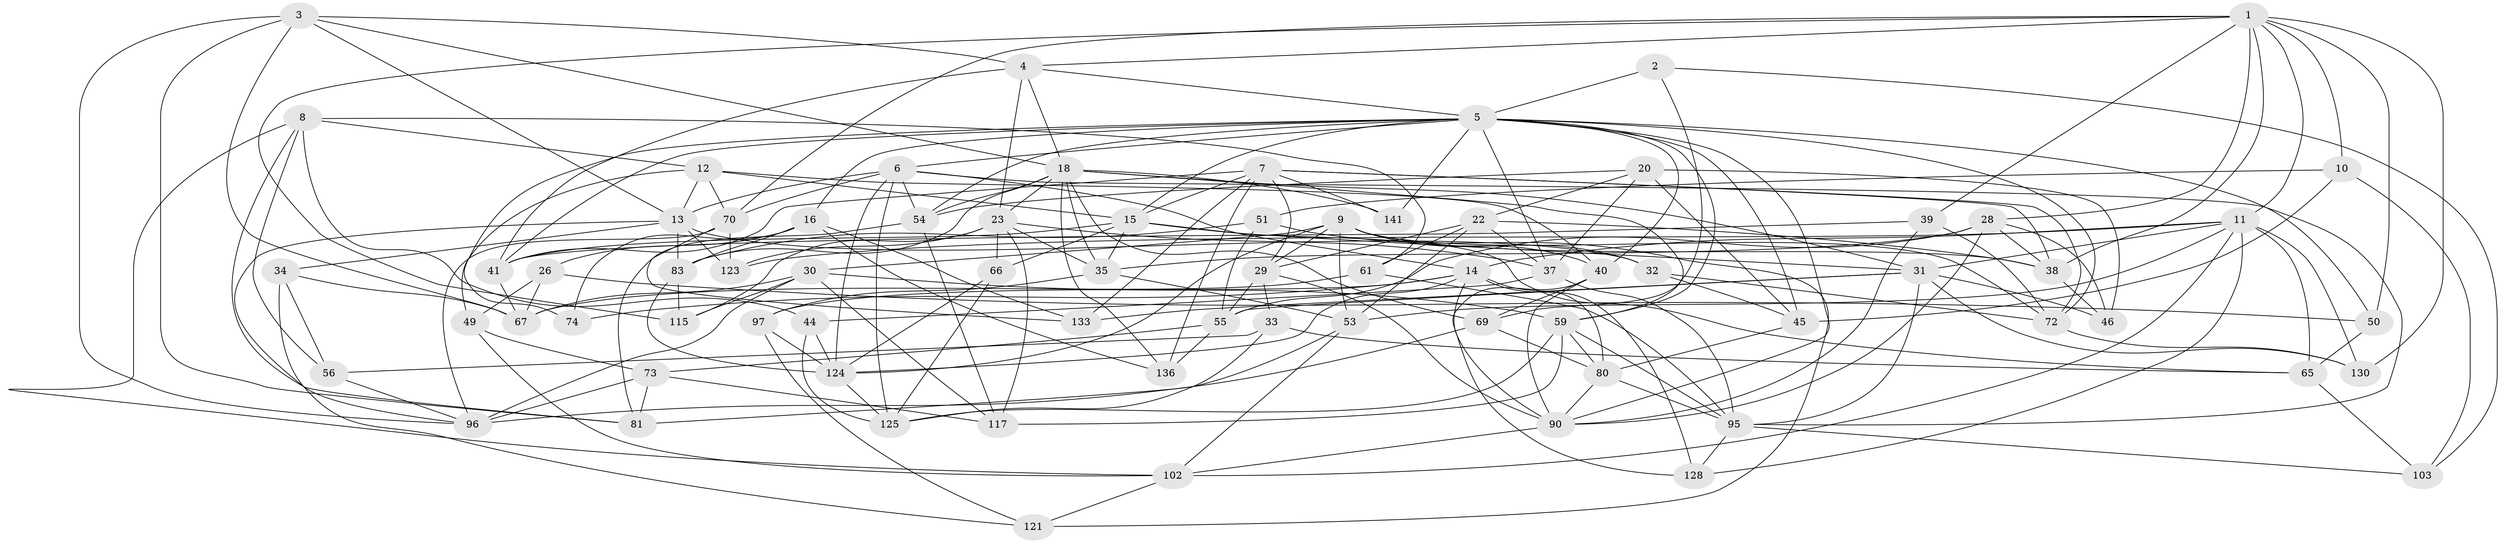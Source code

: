 // original degree distribution, {4: 1.0}
// Generated by graph-tools (version 1.1) at 2025/16/03/09/25 04:16:14]
// undirected, 74 vertices, 214 edges
graph export_dot {
graph [start="1"]
  node [color=gray90,style=filled];
  1 [super="+108+101"];
  2;
  3 [super="+112"];
  4 [super="+68"];
  5 [super="+91+19+17"];
  6 [super="+48+99"];
  7 [super="+78+57"];
  8 [super="+79"];
  9 [super="+58+36"];
  10;
  11 [super="+60+24"];
  12 [super="+88"];
  13 [super="+137+84"];
  14 [super="+92+75"];
  15 [super="+62+129"];
  16 [super="+106"];
  18 [super="+21+25+42"];
  20 [super="+71"];
  22 [super="+47"];
  23 [super="+27"];
  26;
  28 [super="+116"];
  29 [super="+119"];
  30 [super="+64"];
  31 [super="+85"];
  32;
  33;
  34;
  35 [super="+52"];
  37 [super="+122"];
  38 [super="+126"];
  39;
  40 [super="+43"];
  41 [super="+77"];
  44;
  45 [super="+63"];
  46;
  49;
  50;
  51;
  53 [super="+132"];
  54 [super="+86"];
  55 [super="+134"];
  56;
  59 [super="+110+113"];
  61;
  65 [super="+82"];
  66;
  67 [super="+139"];
  69 [super="+93"];
  70 [super="+89"];
  72 [super="+135"];
  73 [super="+147"];
  74;
  80 [super="+114"];
  81 [super="+98"];
  83 [super="+107"];
  90 [super="+100"];
  95 [super="+111"];
  96 [super="+109"];
  97;
  102 [super="+120"];
  103;
  115;
  117 [super="+131"];
  121;
  123;
  124 [super="+127"];
  125 [super="+142"];
  128;
  130;
  133;
  136;
  141;
  1 -- 70;
  1 -- 130;
  1 -- 10;
  1 -- 50;
  1 -- 39;
  1 -- 115;
  1 -- 4;
  1 -- 38;
  1 -- 11;
  1 -- 28;
  2 -- 103;
  2 -- 69;
  2 -- 5 [weight=2];
  3 -- 81;
  3 -- 13;
  3 -- 18;
  3 -- 67;
  3 -- 96;
  3 -- 4;
  4 -- 5;
  4 -- 41;
  4 -- 18;
  4 -- 23;
  5 -- 72;
  5 -- 74 [weight=2];
  5 -- 50;
  5 -- 40;
  5 -- 45;
  5 -- 59;
  5 -- 90;
  5 -- 41;
  5 -- 37;
  5 -- 6;
  5 -- 141;
  5 -- 15;
  5 -- 54;
  5 -- 16;
  6 -- 14;
  6 -- 125;
  6 -- 124;
  6 -- 95;
  6 -- 54;
  6 -- 70;
  6 -- 13;
  7 -- 15;
  7 -- 136;
  7 -- 141;
  7 -- 72;
  7 -- 41;
  7 -- 133;
  7 -- 38;
  7 -- 29;
  8 -- 61;
  8 -- 81;
  8 -- 102;
  8 -- 56;
  8 -- 12;
  8 -- 44;
  9 -- 72;
  9 -- 30;
  9 -- 38;
  9 -- 32;
  9 -- 124;
  9 -- 40;
  9 -- 53;
  9 -- 29;
  10 -- 45;
  10 -- 103;
  10 -- 51;
  11 -- 53;
  11 -- 123;
  11 -- 128;
  11 -- 65 [weight=2];
  11 -- 130;
  11 -- 102;
  11 -- 31;
  11 -- 14;
  12 -- 13;
  12 -- 40;
  12 -- 49;
  12 -- 70;
  12 -- 15;
  13 -- 32;
  13 -- 34;
  13 -- 123;
  13 -- 96;
  13 -- 83;
  14 -- 90;
  14 -- 128;
  14 -- 74;
  14 -- 80;
  14 -- 97;
  14 -- 124;
  15 -- 41;
  15 -- 66;
  15 -- 31;
  15 -- 35;
  15 -- 65;
  16 -- 83;
  16 -- 74;
  16 -- 26;
  16 -- 136;
  16 -- 133;
  18 -- 83;
  18 -- 141 [weight=2];
  18 -- 136;
  18 -- 59;
  18 -- 54;
  18 -- 31;
  18 -- 69;
  18 -- 23;
  18 -- 35;
  20 -- 46;
  20 -- 22;
  20 -- 37;
  20 -- 54;
  20 -- 45 [weight=2];
  22 -- 61;
  22 -- 29;
  22 -- 37;
  22 -- 38;
  22 -- 53;
  23 -- 35;
  23 -- 37;
  23 -- 66;
  23 -- 115;
  23 -- 123;
  23 -- 117;
  26 -- 49;
  26 -- 50;
  26 -- 67;
  28 -- 38;
  28 -- 46;
  28 -- 35;
  28 -- 55;
  28 -- 90;
  29 -- 33;
  29 -- 55;
  29 -- 90;
  30 -- 117;
  30 -- 59;
  30 -- 96;
  30 -- 67;
  30 -- 115;
  31 -- 95;
  31 -- 130;
  31 -- 133;
  31 -- 55;
  31 -- 46;
  32 -- 45;
  32 -- 72;
  33 -- 56;
  33 -- 65;
  33 -- 125;
  34 -- 121;
  34 -- 56;
  34 -- 67;
  35 -- 97;
  35 -- 53;
  37 -- 44;
  37 -- 95;
  38 -- 46;
  39 -- 41;
  39 -- 90;
  39 -- 72;
  40 -- 128;
  40 -- 90;
  40 -- 69;
  41 -- 67;
  44 -- 125;
  44 -- 124;
  45 -- 80;
  49 -- 102;
  49 -- 73;
  50 -- 65;
  51 -- 83;
  51 -- 121;
  51 -- 55;
  53 -- 81;
  53 -- 102;
  54 -- 81;
  54 -- 117;
  55 -- 136;
  55 -- 73;
  56 -- 96;
  59 -- 117 [weight=2];
  59 -- 80;
  59 -- 95;
  59 -- 125;
  61 -- 95;
  61 -- 67;
  65 -- 103;
  66 -- 125;
  66 -- 124;
  69 -- 96 [weight=2];
  69 -- 80;
  70 -- 96;
  70 -- 123;
  70 -- 133;
  72 -- 130;
  73 -- 81 [weight=2];
  73 -- 96;
  73 -- 117;
  80 -- 90;
  80 -- 95;
  83 -- 115;
  83 -- 124;
  90 -- 102;
  95 -- 128;
  95 -- 103;
  97 -- 121;
  97 -- 124;
  102 -- 121;
  124 -- 125;
}
